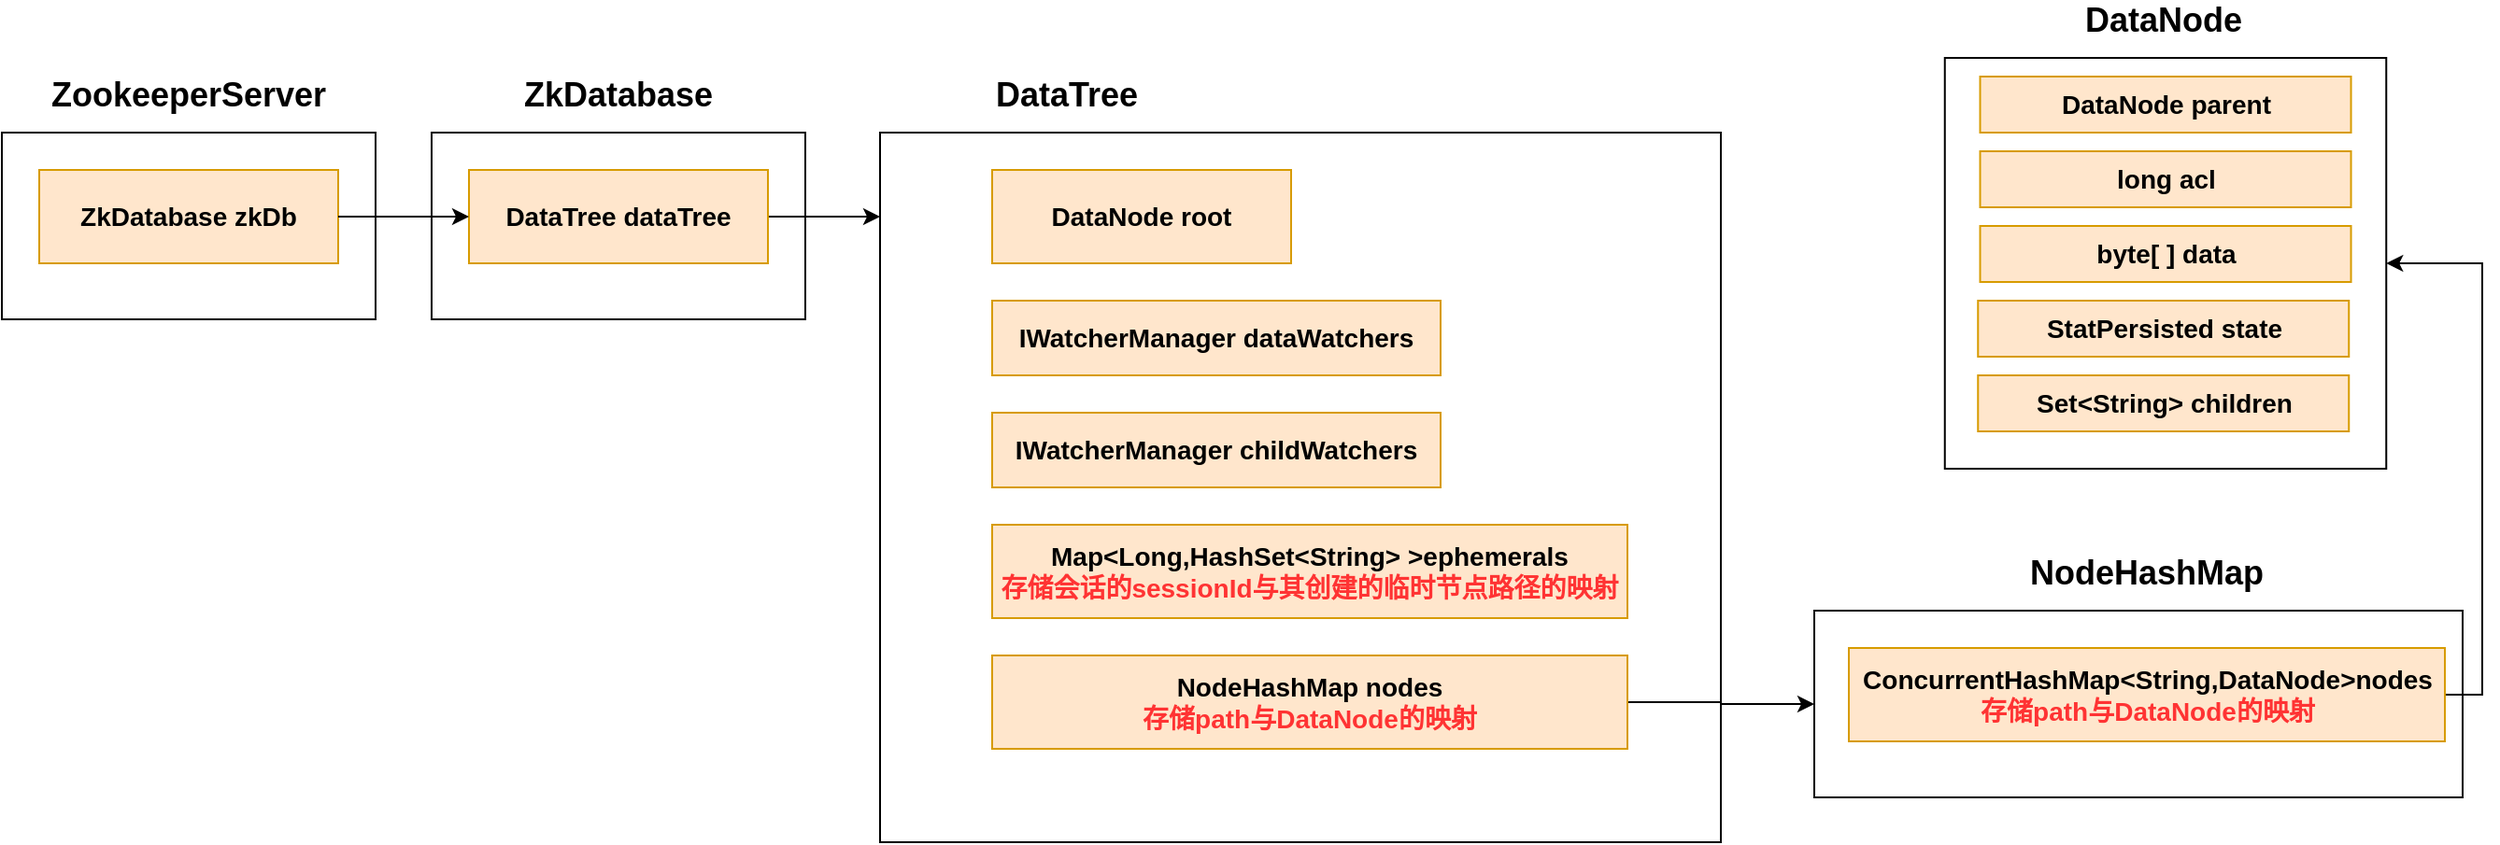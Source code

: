 <mxfile version="15.2.7" type="device"><diagram id="N6882huY3UTCraw1pjIW" name="第 1 页"><mxGraphModel dx="1221" dy="714" grid="1" gridSize="10" guides="1" tooltips="1" connect="1" arrows="1" fold="1" page="1" pageScale="1" pageWidth="827" pageHeight="1169" math="0" shadow="0"><root><mxCell id="0"/><mxCell id="1" parent="0"/><mxCell id="w0mRURe9zaeb1mO3I4Kx-1" value="" style="rounded=0;whiteSpace=wrap;html=1;" parent="1" vertex="1"><mxGeometry x="110" y="180" width="200" height="100" as="geometry"/></mxCell><mxCell id="w0mRURe9zaeb1mO3I4Kx-2" value="&lt;b&gt;&lt;font style=&quot;font-size: 18px&quot;&gt;ZookeeperServer&lt;/font&gt;&lt;/b&gt;" style="text;html=1;strokeColor=none;fillColor=none;align=center;verticalAlign=middle;whiteSpace=wrap;rounded=0;" parent="1" vertex="1"><mxGeometry x="190" y="150" width="40" height="20" as="geometry"/></mxCell><mxCell id="w0mRURe9zaeb1mO3I4Kx-3" value="&lt;b&gt;&lt;font style=&quot;font-size: 14px&quot;&gt;ZkDatabase zkDb&lt;/font&gt;&lt;/b&gt;" style="rounded=0;whiteSpace=wrap;html=1;fillColor=#ffe6cc;strokeColor=#d79b00;" parent="1" vertex="1"><mxGeometry x="130" y="200" width="160" height="50" as="geometry"/></mxCell><mxCell id="w0mRURe9zaeb1mO3I4Kx-5" value="" style="rounded=0;whiteSpace=wrap;html=1;" parent="1" vertex="1"><mxGeometry x="340" y="180" width="200" height="100" as="geometry"/></mxCell><mxCell id="w0mRURe9zaeb1mO3I4Kx-6" value="&lt;b&gt;&lt;font style=&quot;font-size: 18px&quot;&gt;ZkDatabase&lt;/font&gt;&lt;/b&gt;" style="text;html=1;strokeColor=none;fillColor=none;align=center;verticalAlign=middle;whiteSpace=wrap;rounded=0;" parent="1" vertex="1"><mxGeometry x="420" y="150" width="40" height="20" as="geometry"/></mxCell><mxCell id="w0mRURe9zaeb1mO3I4Kx-13" style="edgeStyle=orthogonalEdgeStyle;rounded=0;orthogonalLoop=1;jettySize=auto;html=1;exitX=1;exitY=0.5;exitDx=0;exitDy=0;" parent="1" source="w0mRURe9zaeb1mO3I4Kx-7" edge="1"><mxGeometry relative="1" as="geometry"><mxPoint x="580" y="225" as="targetPoint"/></mxGeometry></mxCell><mxCell id="w0mRURe9zaeb1mO3I4Kx-7" value="&lt;b&gt;&lt;font style=&quot;font-size: 14px&quot;&gt;DataTree dataTree&lt;/font&gt;&lt;/b&gt;" style="rounded=0;whiteSpace=wrap;html=1;fillColor=#ffe6cc;strokeColor=#d79b00;" parent="1" vertex="1"><mxGeometry x="360" y="200" width="160" height="50" as="geometry"/></mxCell><mxCell id="w0mRURe9zaeb1mO3I4Kx-8" style="edgeStyle=orthogonalEdgeStyle;rounded=0;orthogonalLoop=1;jettySize=auto;html=1;exitX=1;exitY=0.5;exitDx=0;exitDy=0;entryX=0;entryY=0.5;entryDx=0;entryDy=0;" parent="1" source="w0mRURe9zaeb1mO3I4Kx-3" target="w0mRURe9zaeb1mO3I4Kx-7" edge="1"><mxGeometry relative="1" as="geometry"/></mxCell><mxCell id="w0mRURe9zaeb1mO3I4Kx-9" value="" style="rounded=0;whiteSpace=wrap;html=1;" parent="1" vertex="1"><mxGeometry x="580" y="180" width="450" height="380" as="geometry"/></mxCell><mxCell id="w0mRURe9zaeb1mO3I4Kx-10" value="&lt;b&gt;&lt;font style=&quot;font-size: 18px&quot;&gt;DataTree&lt;/font&gt;&lt;/b&gt;" style="text;html=1;strokeColor=none;fillColor=none;align=center;verticalAlign=middle;whiteSpace=wrap;rounded=0;" parent="1" vertex="1"><mxGeometry x="660" y="150" width="40" height="20" as="geometry"/></mxCell><mxCell id="w0mRURe9zaeb1mO3I4Kx-14" value="&lt;b&gt;&lt;font style=&quot;font-size: 14px&quot;&gt;DataNode root&lt;/font&gt;&lt;/b&gt;" style="rounded=0;whiteSpace=wrap;html=1;fillColor=#ffe6cc;strokeColor=#d79b00;" parent="1" vertex="1"><mxGeometry x="640" y="200" width="160" height="50" as="geometry"/></mxCell><mxCell id="w0mRURe9zaeb1mO3I4Kx-15" value="&lt;b&gt;&lt;font style=&quot;font-size: 14px&quot;&gt;IWatcherManager dataWatchers&lt;/font&gt;&lt;/b&gt;" style="rounded=0;whiteSpace=wrap;html=1;fillColor=#ffe6cc;strokeColor=#d79b00;" parent="1" vertex="1"><mxGeometry x="640" y="270" width="240" height="40" as="geometry"/></mxCell><mxCell id="w0mRURe9zaeb1mO3I4Kx-16" value="&lt;b&gt;&lt;font style=&quot;font-size: 14px&quot;&gt;IWatcherManager childWatchers&lt;/font&gt;&lt;/b&gt;" style="rounded=0;whiteSpace=wrap;html=1;fillColor=#ffe6cc;strokeColor=#d79b00;" parent="1" vertex="1"><mxGeometry x="640" y="330" width="240" height="40" as="geometry"/></mxCell><mxCell id="w0mRURe9zaeb1mO3I4Kx-17" value="&lt;b&gt;&lt;font style=&quot;font-size: 14px&quot;&gt;Map&amp;lt;Long,HashSet&amp;lt;String&amp;gt; &amp;gt;ephemerals&lt;br&gt;&lt;font color=&quot;#ff3333&quot;&gt;存储会话的sessionId与其创建的临时节点路径的映射&lt;/font&gt;&lt;br&gt;&lt;/font&gt;&lt;/b&gt;" style="rounded=0;whiteSpace=wrap;html=1;fillColor=#ffe6cc;strokeColor=#d79b00;" parent="1" vertex="1"><mxGeometry x="640" y="390" width="340" height="50" as="geometry"/></mxCell><mxCell id="9yGQYyi3-_zr4amApaBf-12" style="edgeStyle=orthogonalEdgeStyle;rounded=0;orthogonalLoop=1;jettySize=auto;html=1;exitX=1;exitY=0.5;exitDx=0;exitDy=0;entryX=0;entryY=0.5;entryDx=0;entryDy=0;" edge="1" parent="1" source="w0mRURe9zaeb1mO3I4Kx-18" target="w0mRURe9zaeb1mO3I4Kx-19"><mxGeometry relative="1" as="geometry"/></mxCell><mxCell id="w0mRURe9zaeb1mO3I4Kx-18" value="&lt;b&gt;&lt;font style=&quot;font-size: 14px&quot;&gt;NodeHashMap nodes&lt;br&gt;&lt;font color=&quot;#ff3333&quot;&gt;存储path与DataNode的映射&lt;/font&gt;&lt;br&gt;&lt;/font&gt;&lt;/b&gt;" style="rounded=0;whiteSpace=wrap;html=1;fillColor=#ffe6cc;strokeColor=#d79b00;" parent="1" vertex="1"><mxGeometry x="640" y="460" width="340" height="50" as="geometry"/></mxCell><mxCell id="w0mRURe9zaeb1mO3I4Kx-19" value="" style="rounded=0;whiteSpace=wrap;html=1;" parent="1" vertex="1"><mxGeometry x="1080" y="436" width="347" height="100" as="geometry"/></mxCell><mxCell id="w0mRURe9zaeb1mO3I4Kx-20" value="&lt;b&gt;&lt;font style=&quot;font-size: 18px&quot;&gt;NodeHashMap&lt;/font&gt;&lt;/b&gt;" style="text;html=1;strokeColor=none;fillColor=none;align=center;verticalAlign=middle;whiteSpace=wrap;rounded=0;" parent="1" vertex="1"><mxGeometry x="1238" y="406" width="40" height="20" as="geometry"/></mxCell><mxCell id="9yGQYyi3-_zr4amApaBf-13" style="edgeStyle=orthogonalEdgeStyle;rounded=0;orthogonalLoop=1;jettySize=auto;html=1;exitX=1;exitY=0.5;exitDx=0;exitDy=0;entryX=1;entryY=0.5;entryDx=0;entryDy=0;" edge="1" parent="1" source="w0mRURe9zaeb1mO3I4Kx-21" target="9yGQYyi3-_zr4amApaBf-1"><mxGeometry relative="1" as="geometry"/></mxCell><mxCell id="w0mRURe9zaeb1mO3I4Kx-21" value="&lt;b&gt;&lt;font style=&quot;font-size: 14px&quot;&gt;ConcurrentHashMap&amp;lt;String,DataNode&amp;gt;nodes&lt;br&gt;&lt;font color=&quot;#ff3333&quot;&gt;存储path与DataNode的映射&lt;/font&gt;&lt;br&gt;&lt;/font&gt;&lt;/b&gt;" style="rounded=0;whiteSpace=wrap;html=1;fillColor=#ffe6cc;strokeColor=#d79b00;" parent="1" vertex="1"><mxGeometry x="1098.5" y="456" width="319" height="50" as="geometry"/></mxCell><mxCell id="9yGQYyi3-_zr4amApaBf-1" value="" style="rounded=0;whiteSpace=wrap;html=1;" vertex="1" parent="1"><mxGeometry x="1149.88" y="140" width="236.25" height="220" as="geometry"/></mxCell><mxCell id="9yGQYyi3-_zr4amApaBf-2" value="&lt;b&gt;&lt;font style=&quot;font-size: 18px&quot;&gt;DataNode&lt;/font&gt;&lt;/b&gt;" style="text;html=1;strokeColor=none;fillColor=none;align=center;verticalAlign=middle;whiteSpace=wrap;rounded=0;" vertex="1" parent="1"><mxGeometry x="1246.88" y="110" width="40" height="20" as="geometry"/></mxCell><mxCell id="9yGQYyi3-_zr4amApaBf-3" value="&lt;b&gt;&lt;font style=&quot;font-size: 14px&quot;&gt;DataNode parent&lt;br&gt;&lt;/font&gt;&lt;/b&gt;" style="rounded=0;whiteSpace=wrap;html=1;fillColor=#ffe6cc;strokeColor=#d79b00;" vertex="1" parent="1"><mxGeometry x="1168.76" y="150" width="198.5" height="30" as="geometry"/></mxCell><mxCell id="9yGQYyi3-_zr4amApaBf-7" value="&lt;b&gt;&lt;font style=&quot;font-size: 14px&quot;&gt;long acl&lt;br&gt;&lt;/font&gt;&lt;/b&gt;" style="rounded=0;whiteSpace=wrap;html=1;fillColor=#ffe6cc;strokeColor=#d79b00;" vertex="1" parent="1"><mxGeometry x="1168.76" y="190" width="198.5" height="30" as="geometry"/></mxCell><mxCell id="9yGQYyi3-_zr4amApaBf-8" value="&lt;b&gt;&lt;font style=&quot;font-size: 14px&quot;&gt;byte[ ] data&lt;br&gt;&lt;/font&gt;&lt;/b&gt;" style="rounded=0;whiteSpace=wrap;html=1;fillColor=#ffe6cc;strokeColor=#d79b00;" vertex="1" parent="1"><mxGeometry x="1168.76" y="230" width="198.5" height="30" as="geometry"/></mxCell><mxCell id="9yGQYyi3-_zr4amApaBf-9" value="&lt;b&gt;&lt;font style=&quot;font-size: 14px&quot;&gt;StatPersisted state&lt;br&gt;&lt;/font&gt;&lt;/b&gt;" style="rounded=0;whiteSpace=wrap;html=1;fillColor=#ffe6cc;strokeColor=#d79b00;" vertex="1" parent="1"><mxGeometry x="1167.63" y="270" width="198.5" height="30" as="geometry"/></mxCell><mxCell id="9yGQYyi3-_zr4amApaBf-10" value="&lt;b&gt;&lt;font style=&quot;font-size: 14px&quot;&gt;Set&amp;lt;String&amp;gt; children&lt;br&gt;&lt;/font&gt;&lt;/b&gt;" style="rounded=0;whiteSpace=wrap;html=1;fillColor=#ffe6cc;strokeColor=#d79b00;" vertex="1" parent="1"><mxGeometry x="1167.63" y="310" width="198.5" height="30" as="geometry"/></mxCell></root></mxGraphModel></diagram></mxfile>